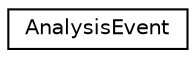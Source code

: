 digraph "Graphical Class Hierarchy"
{
 // LATEX_PDF_SIZE
  edge [fontname="Helvetica",fontsize="10",labelfontname="Helvetica",labelfontsize="10"];
  node [fontname="Helvetica",fontsize="10",shape=record];
  rankdir="LR";
  Node0 [label="AnalysisEvent",height=0.2,width=0.4,color="black", fillcolor="white", style="filled",URL="$class_analysis_event.html",tooltip=" "];
}

